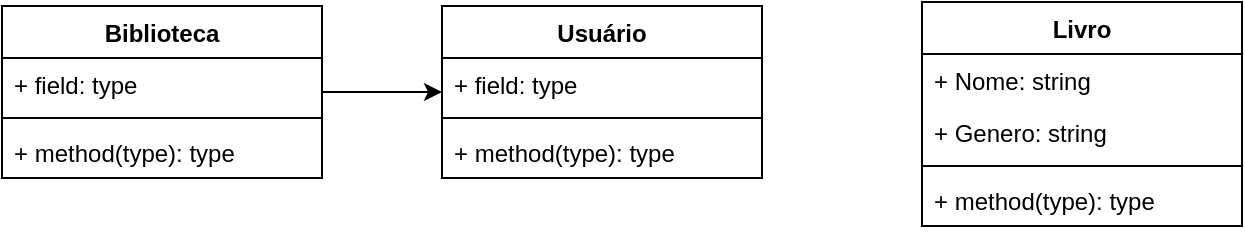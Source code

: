 <mxfile version="12.0.2" type="device" pages="1"><diagram id="csU3HFvETAf-d3RU7jOF" name="Page-1"><mxGraphModel dx="854" dy="465" grid="1" gridSize="10" guides="1" tooltips="1" connect="1" arrows="1" fold="1" page="1" pageScale="1" pageWidth="827" pageHeight="1169" math="0" shadow="0"><root><mxCell id="0"/><mxCell id="1" parent="0"/><mxCell id="94Qoui2ojeTALPrYMjpn-10" value="" style="edgeStyle=orthogonalEdgeStyle;rounded=0;orthogonalLoop=1;jettySize=auto;html=1;" edge="1" parent="1" source="94Qoui2ojeTALPrYMjpn-2" target="94Qoui2ojeTALPrYMjpn-6"><mxGeometry relative="1" as="geometry"/></mxCell><mxCell id="94Qoui2ojeTALPrYMjpn-2" value="Biblioteca" style="swimlane;fontStyle=1;align=center;verticalAlign=top;childLayout=stackLayout;horizontal=1;startSize=26;horizontalStack=0;resizeParent=1;resizeParentMax=0;resizeLast=0;collapsible=1;marginBottom=0;" vertex="1" parent="1"><mxGeometry x="90" y="63" width="160" height="86" as="geometry"/></mxCell><mxCell id="94Qoui2ojeTALPrYMjpn-3" value="+ field: type" style="text;strokeColor=none;fillColor=none;align=left;verticalAlign=top;spacingLeft=4;spacingRight=4;overflow=hidden;rotatable=0;points=[[0,0.5],[1,0.5]];portConstraint=eastwest;" vertex="1" parent="94Qoui2ojeTALPrYMjpn-2"><mxGeometry y="26" width="160" height="26" as="geometry"/></mxCell><mxCell id="94Qoui2ojeTALPrYMjpn-4" value="" style="line;strokeWidth=1;fillColor=none;align=left;verticalAlign=middle;spacingTop=-1;spacingLeft=3;spacingRight=3;rotatable=0;labelPosition=right;points=[];portConstraint=eastwest;" vertex="1" parent="94Qoui2ojeTALPrYMjpn-2"><mxGeometry y="52" width="160" height="8" as="geometry"/></mxCell><mxCell id="94Qoui2ojeTALPrYMjpn-5" value="+ method(type): type" style="text;strokeColor=none;fillColor=none;align=left;verticalAlign=top;spacingLeft=4;spacingRight=4;overflow=hidden;rotatable=0;points=[[0,0.5],[1,0.5]];portConstraint=eastwest;" vertex="1" parent="94Qoui2ojeTALPrYMjpn-2"><mxGeometry y="60" width="160" height="26" as="geometry"/></mxCell><mxCell id="94Qoui2ojeTALPrYMjpn-6" value="Usuário" style="swimlane;fontStyle=1;align=center;verticalAlign=top;childLayout=stackLayout;horizontal=1;startSize=26;horizontalStack=0;resizeParent=1;resizeParentMax=0;resizeLast=0;collapsible=1;marginBottom=0;" vertex="1" parent="1"><mxGeometry x="310" y="63" width="160" height="86" as="geometry"/></mxCell><mxCell id="94Qoui2ojeTALPrYMjpn-7" value="+ field: type" style="text;strokeColor=none;fillColor=none;align=left;verticalAlign=top;spacingLeft=4;spacingRight=4;overflow=hidden;rotatable=0;points=[[0,0.5],[1,0.5]];portConstraint=eastwest;" vertex="1" parent="94Qoui2ojeTALPrYMjpn-6"><mxGeometry y="26" width="160" height="26" as="geometry"/></mxCell><mxCell id="94Qoui2ojeTALPrYMjpn-8" value="" style="line;strokeWidth=1;fillColor=none;align=left;verticalAlign=middle;spacingTop=-1;spacingLeft=3;spacingRight=3;rotatable=0;labelPosition=right;points=[];portConstraint=eastwest;" vertex="1" parent="94Qoui2ojeTALPrYMjpn-6"><mxGeometry y="52" width="160" height="8" as="geometry"/></mxCell><mxCell id="94Qoui2ojeTALPrYMjpn-9" value="+ method(type): type" style="text;strokeColor=none;fillColor=none;align=left;verticalAlign=top;spacingLeft=4;spacingRight=4;overflow=hidden;rotatable=0;points=[[0,0.5],[1,0.5]];portConstraint=eastwest;" vertex="1" parent="94Qoui2ojeTALPrYMjpn-6"><mxGeometry y="60" width="160" height="26" as="geometry"/></mxCell><mxCell id="94Qoui2ojeTALPrYMjpn-14" value="Livro" style="swimlane;fontStyle=1;align=center;verticalAlign=top;childLayout=stackLayout;horizontal=1;startSize=26;horizontalStack=0;resizeParent=1;resizeParentMax=0;resizeLast=0;collapsible=1;marginBottom=0;" vertex="1" parent="1"><mxGeometry x="550" y="61" width="160" height="112" as="geometry"/></mxCell><mxCell id="94Qoui2ojeTALPrYMjpn-18" value="+ Nome: string" style="text;strokeColor=none;fillColor=none;align=left;verticalAlign=top;spacingLeft=4;spacingRight=4;overflow=hidden;rotatable=0;points=[[0,0.5],[1,0.5]];portConstraint=eastwest;" vertex="1" parent="94Qoui2ojeTALPrYMjpn-14"><mxGeometry y="26" width="160" height="26" as="geometry"/></mxCell><mxCell id="94Qoui2ojeTALPrYMjpn-15" value="+ Genero: string" style="text;strokeColor=none;fillColor=none;align=left;verticalAlign=top;spacingLeft=4;spacingRight=4;overflow=hidden;rotatable=0;points=[[0,0.5],[1,0.5]];portConstraint=eastwest;" vertex="1" parent="94Qoui2ojeTALPrYMjpn-14"><mxGeometry y="52" width="160" height="26" as="geometry"/></mxCell><mxCell id="94Qoui2ojeTALPrYMjpn-16" value="" style="line;strokeWidth=1;fillColor=none;align=left;verticalAlign=middle;spacingTop=-1;spacingLeft=3;spacingRight=3;rotatable=0;labelPosition=right;points=[];portConstraint=eastwest;" vertex="1" parent="94Qoui2ojeTALPrYMjpn-14"><mxGeometry y="78" width="160" height="8" as="geometry"/></mxCell><mxCell id="94Qoui2ojeTALPrYMjpn-17" value="+ method(type): type" style="text;strokeColor=none;fillColor=none;align=left;verticalAlign=top;spacingLeft=4;spacingRight=4;overflow=hidden;rotatable=0;points=[[0,0.5],[1,0.5]];portConstraint=eastwest;" vertex="1" parent="94Qoui2ojeTALPrYMjpn-14"><mxGeometry y="86" width="160" height="26" as="geometry"/></mxCell></root></mxGraphModel></diagram></mxfile>